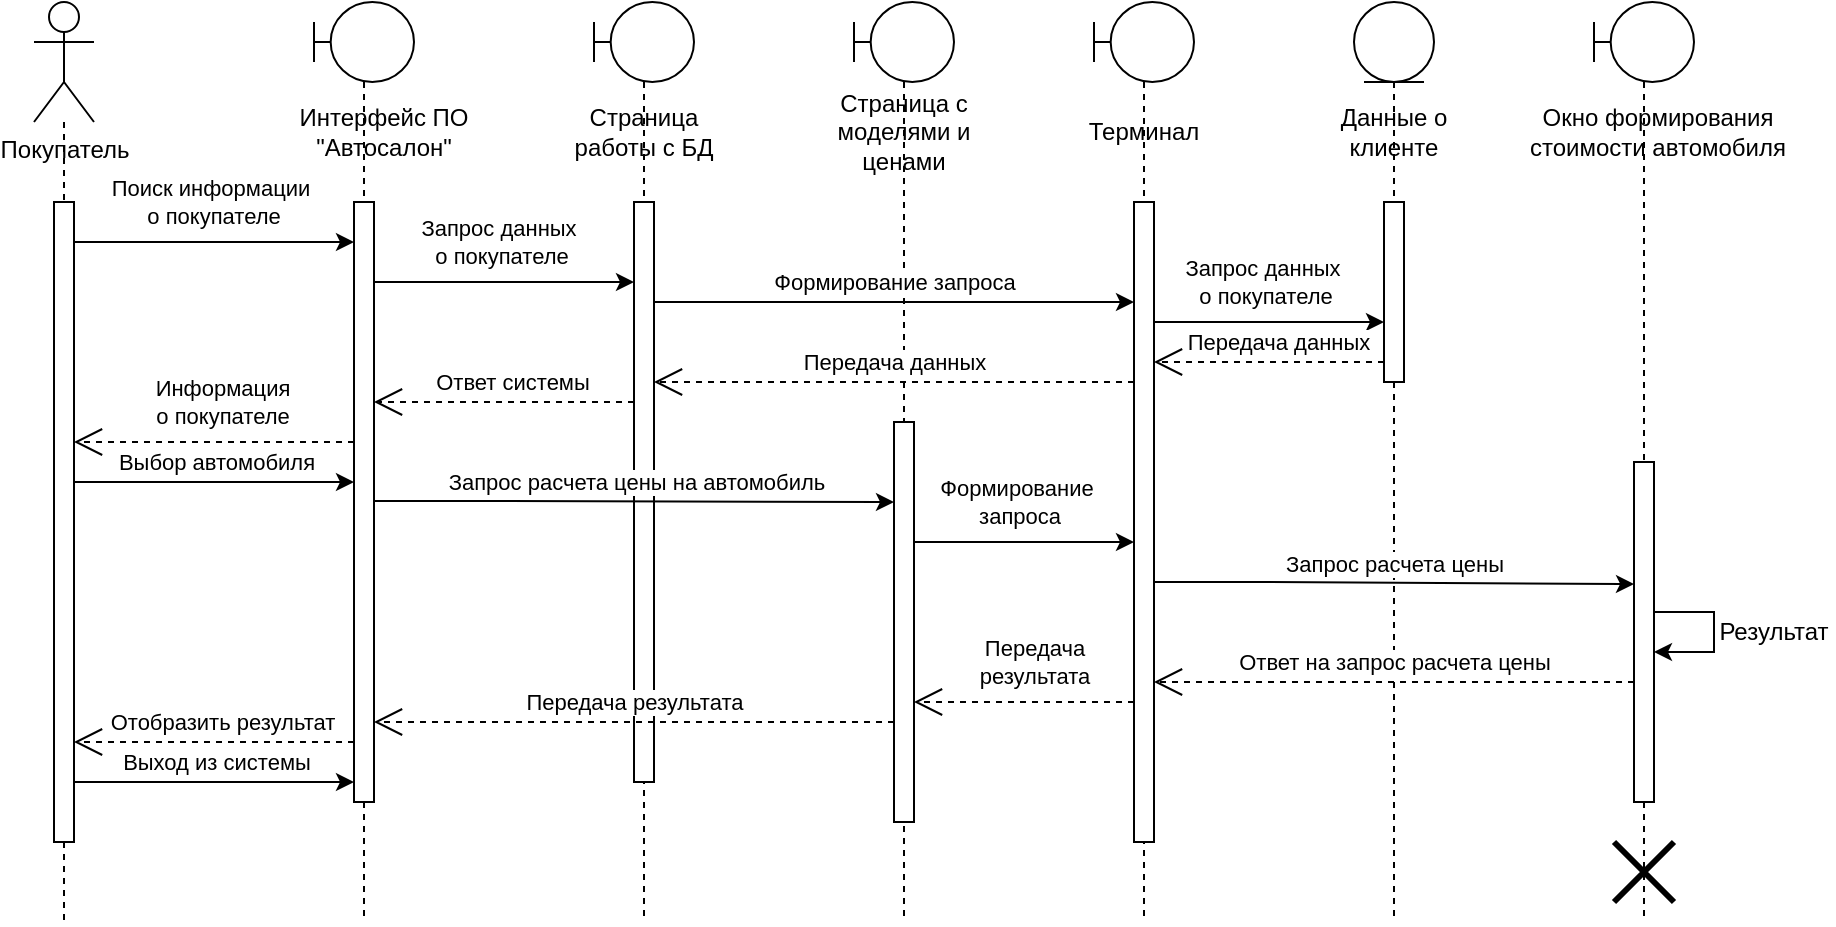 <mxfile version="21.0.6" type="device"><diagram name="Страница 1" id="kzUzfn2FFCQWKHDGrA5o"><mxGraphModel dx="1107" dy="912" grid="1" gridSize="10" guides="1" tooltips="1" connect="1" arrows="1" fold="1" page="1" pageScale="1" pageWidth="827" pageHeight="1169" math="0" shadow="0"><root><mxCell id="0"/><mxCell id="1" parent="0"/><mxCell id="MzcnCPsH6gQHnS-tLZw_-13" style="edgeStyle=orthogonalEdgeStyle;rounded=1;orthogonalLoop=1;jettySize=auto;html=1;endArrow=none;dashed=1;" parent="1" source="MzcnCPsH6gQHnS-tLZw_-5" edge="1"><mxGeometry relative="1" as="geometry"><mxPoint x="105" y="520" as="targetPoint"/></mxGeometry></mxCell><mxCell id="MzcnCPsH6gQHnS-tLZw_-5" value="Покупатель" style="shape=umlActor;verticalLabelPosition=bottom;verticalAlign=top;html=1;outlineConnect=0;" parent="1" vertex="1"><mxGeometry x="90" y="60" width="30" height="60" as="geometry"/></mxCell><mxCell id="MzcnCPsH6gQHnS-tLZw_-14" value="" style="html=1;points=[];perimeter=orthogonalPerimeter;outlineConnect=0;targetShapes=umlLifeline;portConstraint=eastwest;newEdgeStyle={&quot;edgeStyle&quot;:&quot;elbowEdgeStyle&quot;,&quot;elbow&quot;:&quot;vertical&quot;,&quot;curved&quot;:0,&quot;rounded&quot;:0};" parent="1" vertex="1"><mxGeometry x="100" y="160" width="10" height="320" as="geometry"/></mxCell><mxCell id="vQCYWfwHP1KEiYvtiYYs-3" value="" style="shape=umlLifeline;perimeter=lifelinePerimeter;whiteSpace=wrap;html=1;container=1;dropTarget=0;collapsible=0;recursiveResize=0;outlineConnect=0;portConstraint=eastwest;newEdgeStyle={&quot;edgeStyle&quot;:&quot;elbowEdgeStyle&quot;,&quot;elbow&quot;:&quot;vertical&quot;,&quot;curved&quot;:0,&quot;rounded&quot;:0};participant=umlBoundary;" vertex="1" parent="1"><mxGeometry x="230" y="60" width="50" height="460" as="geometry"/></mxCell><mxCell id="vQCYWfwHP1KEiYvtiYYs-5" value="" style="html=1;points=[];perimeter=orthogonalPerimeter;outlineConnect=0;targetShapes=umlLifeline;portConstraint=eastwest;newEdgeStyle={&quot;edgeStyle&quot;:&quot;elbowEdgeStyle&quot;,&quot;elbow&quot;:&quot;vertical&quot;,&quot;curved&quot;:0,&quot;rounded&quot;:0};" vertex="1" parent="vQCYWfwHP1KEiYvtiYYs-3"><mxGeometry x="20" y="100" width="10" height="300" as="geometry"/></mxCell><mxCell id="vQCYWfwHP1KEiYvtiYYs-4" value="Интерфейс ПО &quot;Автосалон&quot;" style="text;html=1;strokeColor=none;fillColor=none;align=center;verticalAlign=middle;whiteSpace=wrap;rounded=0;" vertex="1" parent="1"><mxGeometry x="220" y="110" width="90" height="30" as="geometry"/></mxCell><mxCell id="vQCYWfwHP1KEiYvtiYYs-6" value="" style="shape=umlLifeline;perimeter=lifelinePerimeter;whiteSpace=wrap;html=1;container=1;dropTarget=0;collapsible=0;recursiveResize=0;outlineConnect=0;portConstraint=eastwest;newEdgeStyle={&quot;edgeStyle&quot;:&quot;elbowEdgeStyle&quot;,&quot;elbow&quot;:&quot;vertical&quot;,&quot;curved&quot;:0,&quot;rounded&quot;:0};participant=umlBoundary;" vertex="1" parent="1"><mxGeometry x="370" y="60" width="50" height="460" as="geometry"/></mxCell><mxCell id="vQCYWfwHP1KEiYvtiYYs-7" value="" style="html=1;points=[];perimeter=orthogonalPerimeter;outlineConnect=0;targetShapes=umlLifeline;portConstraint=eastwest;newEdgeStyle={&quot;edgeStyle&quot;:&quot;elbowEdgeStyle&quot;,&quot;elbow&quot;:&quot;vertical&quot;,&quot;curved&quot;:0,&quot;rounded&quot;:0};" vertex="1" parent="vQCYWfwHP1KEiYvtiYYs-6"><mxGeometry x="20" y="100" width="10" height="290" as="geometry"/></mxCell><mxCell id="vQCYWfwHP1KEiYvtiYYs-8" value="Страница работы с БД" style="text;html=1;strokeColor=none;fillColor=none;align=center;verticalAlign=middle;whiteSpace=wrap;rounded=0;" vertex="1" parent="1"><mxGeometry x="350" y="110" width="90" height="30" as="geometry"/></mxCell><mxCell id="vQCYWfwHP1KEiYvtiYYs-9" value="" style="shape=umlLifeline;perimeter=lifelinePerimeter;whiteSpace=wrap;html=1;container=1;dropTarget=0;collapsible=0;recursiveResize=0;outlineConnect=0;portConstraint=eastwest;newEdgeStyle={&quot;edgeStyle&quot;:&quot;elbowEdgeStyle&quot;,&quot;elbow&quot;:&quot;vertical&quot;,&quot;curved&quot;:0,&quot;rounded&quot;:0};participant=umlBoundary;" vertex="1" parent="1"><mxGeometry x="500" y="60" width="50" height="460" as="geometry"/></mxCell><mxCell id="vQCYWfwHP1KEiYvtiYYs-10" value="" style="html=1;points=[];perimeter=orthogonalPerimeter;outlineConnect=0;targetShapes=umlLifeline;portConstraint=eastwest;newEdgeStyle={&quot;edgeStyle&quot;:&quot;elbowEdgeStyle&quot;,&quot;elbow&quot;:&quot;vertical&quot;,&quot;curved&quot;:0,&quot;rounded&quot;:0};" vertex="1" parent="vQCYWfwHP1KEiYvtiYYs-9"><mxGeometry x="20" y="210" width="10" height="200" as="geometry"/></mxCell><mxCell id="vQCYWfwHP1KEiYvtiYYs-11" value="Страница с моделями и ценами" style="text;html=1;strokeColor=none;fillColor=none;align=center;verticalAlign=middle;whiteSpace=wrap;rounded=0;" vertex="1" parent="1"><mxGeometry x="480" y="110" width="90" height="30" as="geometry"/></mxCell><mxCell id="vQCYWfwHP1KEiYvtiYYs-12" value="" style="shape=umlLifeline;perimeter=lifelinePerimeter;whiteSpace=wrap;html=1;container=1;dropTarget=0;collapsible=0;recursiveResize=0;outlineConnect=0;portConstraint=eastwest;newEdgeStyle={&quot;edgeStyle&quot;:&quot;elbowEdgeStyle&quot;,&quot;elbow&quot;:&quot;vertical&quot;,&quot;curved&quot;:0,&quot;rounded&quot;:0};participant=umlBoundary;" vertex="1" parent="1"><mxGeometry x="620" y="60" width="50" height="460" as="geometry"/></mxCell><mxCell id="vQCYWfwHP1KEiYvtiYYs-13" value="" style="html=1;points=[];perimeter=orthogonalPerimeter;outlineConnect=0;targetShapes=umlLifeline;portConstraint=eastwest;newEdgeStyle={&quot;edgeStyle&quot;:&quot;elbowEdgeStyle&quot;,&quot;elbow&quot;:&quot;vertical&quot;,&quot;curved&quot;:0,&quot;rounded&quot;:0};" vertex="1" parent="vQCYWfwHP1KEiYvtiYYs-12"><mxGeometry x="20" y="100" width="10" height="320" as="geometry"/></mxCell><mxCell id="vQCYWfwHP1KEiYvtiYYs-14" value="Терминал" style="text;html=1;strokeColor=none;fillColor=none;align=center;verticalAlign=middle;whiteSpace=wrap;rounded=0;" vertex="1" parent="1"><mxGeometry x="600" y="110" width="90" height="30" as="geometry"/></mxCell><mxCell id="vQCYWfwHP1KEiYvtiYYs-17" value="Данные о клиенте" style="text;html=1;strokeColor=none;fillColor=none;align=center;verticalAlign=middle;whiteSpace=wrap;rounded=0;" vertex="1" parent="1"><mxGeometry x="725" y="110" width="90" height="30" as="geometry"/></mxCell><mxCell id="vQCYWfwHP1KEiYvtiYYs-18" value="" style="shape=umlLifeline;perimeter=lifelinePerimeter;whiteSpace=wrap;html=1;container=1;dropTarget=0;collapsible=0;recursiveResize=0;outlineConnect=0;portConstraint=eastwest;newEdgeStyle={&quot;edgeStyle&quot;:&quot;elbowEdgeStyle&quot;,&quot;elbow&quot;:&quot;vertical&quot;,&quot;curved&quot;:0,&quot;rounded&quot;:0};participant=umlBoundary;" vertex="1" parent="1"><mxGeometry x="870" y="60" width="50" height="460" as="geometry"/></mxCell><mxCell id="vQCYWfwHP1KEiYvtiYYs-19" value="" style="html=1;points=[];perimeter=orthogonalPerimeter;outlineConnect=0;targetShapes=umlLifeline;portConstraint=eastwest;newEdgeStyle={&quot;edgeStyle&quot;:&quot;elbowEdgeStyle&quot;,&quot;elbow&quot;:&quot;vertical&quot;,&quot;curved&quot;:0,&quot;rounded&quot;:0};" vertex="1" parent="vQCYWfwHP1KEiYvtiYYs-18"><mxGeometry x="20" y="230" width="10" height="170" as="geometry"/></mxCell><mxCell id="vQCYWfwHP1KEiYvtiYYs-53" style="edgeStyle=elbowEdgeStyle;rounded=0;orthogonalLoop=1;jettySize=auto;html=1;elbow=vertical;curved=0;" edge="1" parent="vQCYWfwHP1KEiYvtiYYs-18" source="vQCYWfwHP1KEiYvtiYYs-19" target="vQCYWfwHP1KEiYvtiYYs-19"><mxGeometry relative="1" as="geometry"><mxPoint x="60" y="350" as="targetPoint"/><Array as="points"><mxPoint x="60" y="315"/></Array></mxGeometry></mxCell><mxCell id="vQCYWfwHP1KEiYvtiYYs-61" value="" style="shape=umlDestroy;whiteSpace=wrap;html=1;strokeWidth=3;targetShapes=umlLifeline;" vertex="1" parent="vQCYWfwHP1KEiYvtiYYs-18"><mxGeometry x="10" y="420" width="30" height="30" as="geometry"/></mxCell><mxCell id="vQCYWfwHP1KEiYvtiYYs-20" value="Окно формирования стоимости автомобиля" style="text;html=1;strokeColor=none;fillColor=none;align=center;verticalAlign=middle;whiteSpace=wrap;rounded=0;" vertex="1" parent="1"><mxGeometry x="827" y="110" width="150" height="30" as="geometry"/></mxCell><mxCell id="vQCYWfwHP1KEiYvtiYYs-21" value="" style="endArrow=classic;html=1;rounded=0;" edge="1" parent="1" source="MzcnCPsH6gQHnS-tLZw_-14"><mxGeometry width="50" height="50" relative="1" as="geometry"><mxPoint x="80" y="350" as="sourcePoint"/><mxPoint x="250" y="180" as="targetPoint"/><Array as="points"><mxPoint x="170" y="180"/></Array></mxGeometry></mxCell><mxCell id="vQCYWfwHP1KEiYvtiYYs-22" value="Поиск информации&lt;br&gt;&amp;nbsp;о покупателе" style="edgeLabel;html=1;align=center;verticalAlign=middle;resizable=0;points=[];" vertex="1" connectable="0" parent="vQCYWfwHP1KEiYvtiYYs-21"><mxGeometry x="0.075" y="2" relative="1" as="geometry"><mxPoint x="-8" y="-18" as="offset"/></mxGeometry></mxCell><mxCell id="vQCYWfwHP1KEiYvtiYYs-23" value="" style="endArrow=classic;html=1;rounded=0;" edge="1" parent="1"><mxGeometry width="50" height="50" relative="1" as="geometry"><mxPoint x="260" y="200" as="sourcePoint"/><mxPoint x="390" y="200" as="targetPoint"/><Array as="points"><mxPoint x="310" y="200"/></Array></mxGeometry></mxCell><mxCell id="vQCYWfwHP1KEiYvtiYYs-24" value="Запрос данных&lt;br&gt;&amp;nbsp;о покупателе" style="edgeLabel;html=1;align=center;verticalAlign=middle;resizable=0;points=[];" vertex="1" connectable="0" parent="vQCYWfwHP1KEiYvtiYYs-23"><mxGeometry x="0.075" y="2" relative="1" as="geometry"><mxPoint x="-8" y="-18" as="offset"/></mxGeometry></mxCell><mxCell id="vQCYWfwHP1KEiYvtiYYs-25" value="" style="endArrow=classic;html=1;rounded=0;" edge="1" parent="1"><mxGeometry width="50" height="50" relative="1" as="geometry"><mxPoint x="400" y="210" as="sourcePoint"/><mxPoint x="640" y="210" as="targetPoint"/><Array as="points"><mxPoint x="450" y="210"/></Array></mxGeometry></mxCell><mxCell id="vQCYWfwHP1KEiYvtiYYs-26" value="Формирование запроса" style="edgeLabel;html=1;align=center;verticalAlign=middle;resizable=0;points=[];" vertex="1" connectable="0" parent="vQCYWfwHP1KEiYvtiYYs-25"><mxGeometry x="0.075" y="2" relative="1" as="geometry"><mxPoint x="-9" y="-8" as="offset"/></mxGeometry></mxCell><mxCell id="vQCYWfwHP1KEiYvtiYYs-29" value="" style="shape=umlLifeline;perimeter=lifelinePerimeter;whiteSpace=wrap;html=1;container=1;dropTarget=0;collapsible=0;recursiveResize=0;outlineConnect=0;portConstraint=eastwest;newEdgeStyle={&quot;edgeStyle&quot;:&quot;elbowEdgeStyle&quot;,&quot;elbow&quot;:&quot;vertical&quot;,&quot;curved&quot;:0,&quot;rounded&quot;:0};participant=umlEntity;" vertex="1" parent="1"><mxGeometry x="750" y="60" width="40" height="460" as="geometry"/></mxCell><mxCell id="vQCYWfwHP1KEiYvtiYYs-30" value="" style="html=1;points=[];perimeter=orthogonalPerimeter;outlineConnect=0;targetShapes=umlLifeline;portConstraint=eastwest;newEdgeStyle={&quot;edgeStyle&quot;:&quot;elbowEdgeStyle&quot;,&quot;elbow&quot;:&quot;vertical&quot;,&quot;curved&quot;:0,&quot;rounded&quot;:0};" vertex="1" parent="vQCYWfwHP1KEiYvtiYYs-29"><mxGeometry x="15" y="100" width="10" height="90" as="geometry"/></mxCell><mxCell id="vQCYWfwHP1KEiYvtiYYs-31" value="" style="endArrow=classic;html=1;rounded=0;" edge="1" parent="1" source="vQCYWfwHP1KEiYvtiYYs-13" target="vQCYWfwHP1KEiYvtiYYs-30"><mxGeometry width="50" height="50" relative="1" as="geometry"><mxPoint x="660" y="220" as="sourcePoint"/><mxPoint x="760" y="220" as="targetPoint"/><Array as="points"><mxPoint x="700" y="220"/></Array></mxGeometry></mxCell><mxCell id="vQCYWfwHP1KEiYvtiYYs-32" value="Запрос данных&lt;br&gt;&amp;nbsp;о покупателе" style="edgeLabel;html=1;align=center;verticalAlign=middle;resizable=0;points=[];" vertex="1" connectable="0" parent="vQCYWfwHP1KEiYvtiYYs-31"><mxGeometry x="0.075" y="2" relative="1" as="geometry"><mxPoint x="-8" y="-18" as="offset"/></mxGeometry></mxCell><mxCell id="vQCYWfwHP1KEiYvtiYYs-33" value="" style="endArrow=open;html=1;rounded=1;endSize=12;dashed=1;" edge="1" parent="1" source="vQCYWfwHP1KEiYvtiYYs-30"><mxGeometry width="50" height="50" relative="1" as="geometry"><mxPoint x="760" y="240" as="sourcePoint"/><mxPoint x="650" y="240" as="targetPoint"/><Array as="points"><mxPoint x="710" y="240"/></Array></mxGeometry></mxCell><mxCell id="vQCYWfwHP1KEiYvtiYYs-34" value="Передача данных" style="edgeLabel;html=1;align=center;verticalAlign=middle;resizable=0;points=[];" vertex="1" connectable="0" parent="vQCYWfwHP1KEiYvtiYYs-33"><mxGeometry x="0.075" y="2" relative="1" as="geometry"><mxPoint x="9" y="-12" as="offset"/></mxGeometry></mxCell><mxCell id="vQCYWfwHP1KEiYvtiYYs-35" value="" style="endArrow=open;html=1;rounded=1;endSize=12;dashed=1;" edge="1" parent="1" source="vQCYWfwHP1KEiYvtiYYs-13"><mxGeometry width="50" height="50" relative="1" as="geometry"><mxPoint x="635" y="250" as="sourcePoint"/><mxPoint x="400" y="250" as="targetPoint"/><Array as="points"><mxPoint x="580" y="250"/></Array></mxGeometry></mxCell><mxCell id="vQCYWfwHP1KEiYvtiYYs-36" value="Передача данных" style="edgeLabel;html=1;align=center;verticalAlign=middle;resizable=0;points=[];" vertex="1" connectable="0" parent="vQCYWfwHP1KEiYvtiYYs-35"><mxGeometry x="0.075" y="2" relative="1" as="geometry"><mxPoint x="9" y="-12" as="offset"/></mxGeometry></mxCell><mxCell id="vQCYWfwHP1KEiYvtiYYs-37" value="" style="endArrow=open;html=1;rounded=1;endSize=12;dashed=1;" edge="1" parent="1" source="vQCYWfwHP1KEiYvtiYYs-7" target="vQCYWfwHP1KEiYvtiYYs-5"><mxGeometry width="50" height="50" relative="1" as="geometry"><mxPoint x="385" y="260" as="sourcePoint"/><mxPoint x="270" y="260" as="targetPoint"/><Array as="points"><mxPoint x="330" y="260"/></Array></mxGeometry></mxCell><mxCell id="vQCYWfwHP1KEiYvtiYYs-38" value="Ответ системы" style="edgeLabel;html=1;align=center;verticalAlign=middle;resizable=0;points=[];" vertex="1" connectable="0" parent="vQCYWfwHP1KEiYvtiYYs-37"><mxGeometry x="0.075" y="2" relative="1" as="geometry"><mxPoint x="9" y="-12" as="offset"/></mxGeometry></mxCell><mxCell id="vQCYWfwHP1KEiYvtiYYs-39" value="" style="endArrow=open;html=1;rounded=1;endSize=12;dashed=1;" edge="1" parent="1" source="vQCYWfwHP1KEiYvtiYYs-5" target="MzcnCPsH6gQHnS-tLZw_-14"><mxGeometry width="50" height="50" relative="1" as="geometry"><mxPoint x="245" y="280" as="sourcePoint"/><mxPoint x="130" y="280" as="targetPoint"/><Array as="points"><mxPoint x="190" y="280"/></Array></mxGeometry></mxCell><mxCell id="vQCYWfwHP1KEiYvtiYYs-40" value="Информация&lt;br&gt;о покупателе" style="edgeLabel;html=1;align=center;verticalAlign=middle;resizable=0;points=[];" vertex="1" connectable="0" parent="vQCYWfwHP1KEiYvtiYYs-39"><mxGeometry x="0.075" y="2" relative="1" as="geometry"><mxPoint x="9" y="-22" as="offset"/></mxGeometry></mxCell><mxCell id="vQCYWfwHP1KEiYvtiYYs-41" value="" style="endArrow=classic;html=1;rounded=0;" edge="1" parent="1"><mxGeometry width="50" height="50" relative="1" as="geometry"><mxPoint x="110" y="300" as="sourcePoint"/><mxPoint x="250" y="300" as="targetPoint"/><Array as="points"><mxPoint x="170" y="300"/></Array></mxGeometry></mxCell><mxCell id="vQCYWfwHP1KEiYvtiYYs-42" value="Выбор автомобиля" style="edgeLabel;html=1;align=center;verticalAlign=middle;resizable=0;points=[];" vertex="1" connectable="0" parent="vQCYWfwHP1KEiYvtiYYs-41"><mxGeometry x="0.075" y="2" relative="1" as="geometry"><mxPoint x="-5" y="-8" as="offset"/></mxGeometry></mxCell><mxCell id="vQCYWfwHP1KEiYvtiYYs-43" value="" style="endArrow=open;html=1;rounded=1;endSize=12;dashed=1;" edge="1" parent="1"><mxGeometry width="50" height="50" relative="1" as="geometry"><mxPoint x="250" y="430" as="sourcePoint"/><mxPoint x="110" y="430" as="targetPoint"/><Array as="points"><mxPoint x="190" y="430"/></Array></mxGeometry></mxCell><mxCell id="vQCYWfwHP1KEiYvtiYYs-44" value="Отобразить результат" style="edgeLabel;html=1;align=center;verticalAlign=middle;resizable=0;points=[];" vertex="1" connectable="0" parent="vQCYWfwHP1KEiYvtiYYs-43"><mxGeometry x="0.075" y="2" relative="1" as="geometry"><mxPoint x="9" y="-12" as="offset"/></mxGeometry></mxCell><mxCell id="vQCYWfwHP1KEiYvtiYYs-45" value="" style="endArrow=classic;html=1;rounded=0;" edge="1" parent="1"><mxGeometry width="50" height="50" relative="1" as="geometry"><mxPoint x="110" y="450" as="sourcePoint"/><mxPoint x="250" y="450" as="targetPoint"/><Array as="points"><mxPoint x="170" y="450"/></Array></mxGeometry></mxCell><mxCell id="vQCYWfwHP1KEiYvtiYYs-46" value="Выход из системы" style="edgeLabel;html=1;align=center;verticalAlign=middle;resizable=0;points=[];" vertex="1" connectable="0" parent="vQCYWfwHP1KEiYvtiYYs-45"><mxGeometry x="0.075" y="2" relative="1" as="geometry"><mxPoint x="-5" y="-8" as="offset"/></mxGeometry></mxCell><mxCell id="vQCYWfwHP1KEiYvtiYYs-47" value="" style="endArrow=classic;html=1;rounded=0;" edge="1" parent="1"><mxGeometry width="50" height="50" relative="1" as="geometry"><mxPoint x="260" y="309.5" as="sourcePoint"/><mxPoint x="520" y="310" as="targetPoint"/><Array as="points"><mxPoint x="310" y="309.5"/></Array></mxGeometry></mxCell><mxCell id="vQCYWfwHP1KEiYvtiYYs-48" value="Запрос расчета цены на автомобиль" style="edgeLabel;html=1;align=center;verticalAlign=middle;resizable=0;points=[];" vertex="1" connectable="0" parent="vQCYWfwHP1KEiYvtiYYs-47"><mxGeometry x="0.075" y="2" relative="1" as="geometry"><mxPoint x="-9" y="-8" as="offset"/></mxGeometry></mxCell><mxCell id="vQCYWfwHP1KEiYvtiYYs-49" value="" style="endArrow=classic;html=1;rounded=0;" edge="1" parent="1"><mxGeometry width="50" height="50" relative="1" as="geometry"><mxPoint x="530" y="330" as="sourcePoint"/><mxPoint x="640" y="330" as="targetPoint"/><Array as="points"><mxPoint x="560" y="330"/></Array></mxGeometry></mxCell><mxCell id="vQCYWfwHP1KEiYvtiYYs-50" value="Формирование&lt;br&gt;&amp;nbsp;запроса" style="edgeLabel;html=1;align=center;verticalAlign=middle;resizable=0;points=[];" vertex="1" connectable="0" parent="vQCYWfwHP1KEiYvtiYYs-49"><mxGeometry x="0.075" y="2" relative="1" as="geometry"><mxPoint x="-8" y="-18" as="offset"/></mxGeometry></mxCell><mxCell id="vQCYWfwHP1KEiYvtiYYs-51" value="" style="endArrow=classic;html=1;rounded=0;" edge="1" parent="1"><mxGeometry width="50" height="50" relative="1" as="geometry"><mxPoint x="650" y="350" as="sourcePoint"/><mxPoint x="890" y="351" as="targetPoint"/><Array as="points"><mxPoint x="700" y="350"/></Array></mxGeometry></mxCell><mxCell id="vQCYWfwHP1KEiYvtiYYs-52" value="Запрос расчета цены" style="edgeLabel;html=1;align=center;verticalAlign=middle;resizable=0;points=[];" vertex="1" connectable="0" parent="vQCYWfwHP1KEiYvtiYYs-51"><mxGeometry x="0.075" y="2" relative="1" as="geometry"><mxPoint x="-9" y="-8" as="offset"/></mxGeometry></mxCell><mxCell id="vQCYWfwHP1KEiYvtiYYs-54" value="Результат" style="text;html=1;strokeColor=none;fillColor=none;align=center;verticalAlign=middle;whiteSpace=wrap;rounded=0;" vertex="1" parent="1"><mxGeometry x="930" y="360" width="60" height="30" as="geometry"/></mxCell><mxCell id="vQCYWfwHP1KEiYvtiYYs-55" value="" style="endArrow=open;html=1;rounded=1;endSize=12;dashed=1;" edge="1" parent="1" source="vQCYWfwHP1KEiYvtiYYs-19"><mxGeometry width="50" height="50" relative="1" as="geometry"><mxPoint x="885" y="400" as="sourcePoint"/><mxPoint x="650" y="400" as="targetPoint"/><Array as="points"><mxPoint x="830" y="400"/></Array></mxGeometry></mxCell><mxCell id="vQCYWfwHP1KEiYvtiYYs-56" value="Ответ на запрос расчета цены" style="edgeLabel;html=1;align=center;verticalAlign=middle;resizable=0;points=[];" vertex="1" connectable="0" parent="vQCYWfwHP1KEiYvtiYYs-55"><mxGeometry x="0.075" y="2" relative="1" as="geometry"><mxPoint x="9" y="-12" as="offset"/></mxGeometry></mxCell><mxCell id="vQCYWfwHP1KEiYvtiYYs-57" value="" style="endArrow=open;html=1;rounded=1;endSize=12;dashed=1;" edge="1" parent="1"><mxGeometry width="50" height="50" relative="1" as="geometry"><mxPoint x="640" y="410" as="sourcePoint"/><mxPoint x="530" y="410" as="targetPoint"/><Array as="points"><mxPoint x="580" y="410"/></Array></mxGeometry></mxCell><mxCell id="vQCYWfwHP1KEiYvtiYYs-58" value="Передача&lt;br&gt;результата" style="edgeLabel;html=1;align=center;verticalAlign=middle;resizable=0;points=[];" vertex="1" connectable="0" parent="vQCYWfwHP1KEiYvtiYYs-57"><mxGeometry x="0.075" y="2" relative="1" as="geometry"><mxPoint x="9" y="-22" as="offset"/></mxGeometry></mxCell><mxCell id="vQCYWfwHP1KEiYvtiYYs-59" value="" style="endArrow=open;html=1;rounded=1;endSize=12;dashed=1;" edge="1" parent="1"><mxGeometry width="50" height="50" relative="1" as="geometry"><mxPoint x="520" y="420" as="sourcePoint"/><mxPoint x="260" y="420" as="targetPoint"/><Array as="points"><mxPoint x="460" y="420"/></Array></mxGeometry></mxCell><mxCell id="vQCYWfwHP1KEiYvtiYYs-60" value="Передача результата" style="edgeLabel;html=1;align=center;verticalAlign=middle;resizable=0;points=[];" vertex="1" connectable="0" parent="vQCYWfwHP1KEiYvtiYYs-59"><mxGeometry x="0.075" y="2" relative="1" as="geometry"><mxPoint x="10" y="-12" as="offset"/></mxGeometry></mxCell></root></mxGraphModel></diagram></mxfile>